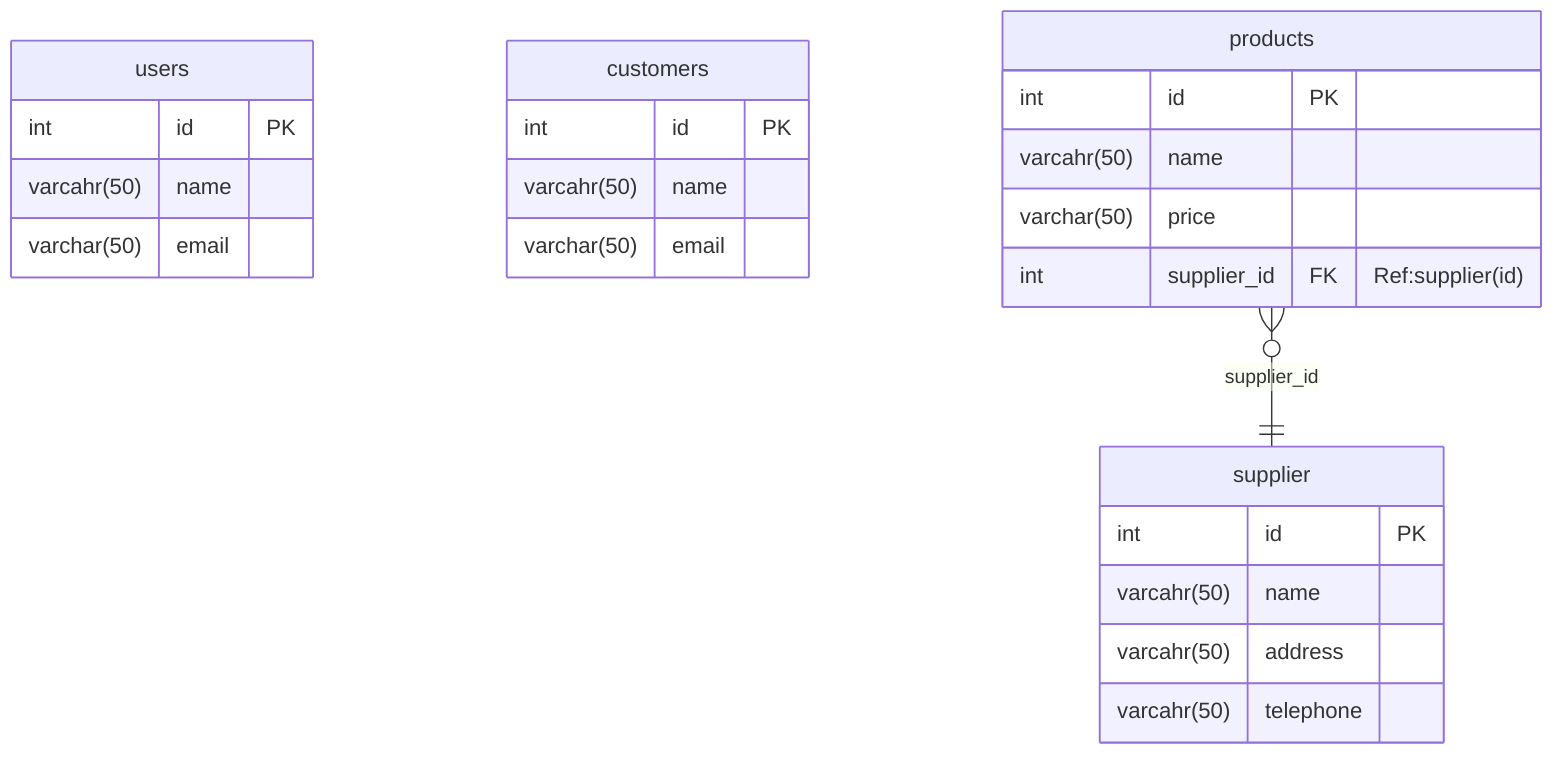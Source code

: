 erDiagram


users{
int id PK
varcahr(50) name
varchar(50) email
}

customers{
int id PK
varcahr(50) name
varchar(50) email
}

supplier{
int id PK
varcahr(50) name
varcahr(50) address
varcahr(50) telephone
}


products{
int id PK
varcahr(50) name
varchar(50) price
int  supplier_id FK "Ref:supplier(id)"
}


products }o--||supplier : supplier_id